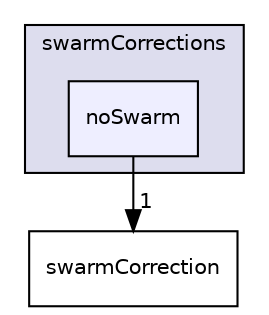 digraph "noSwarm" {
  bgcolor=transparent;
  compound=true
  node [ fontsize="10", fontname="Helvetica"];
  edge [ labelfontsize="10", labelfontname="Helvetica"];
  subgraph clusterdir_5de433207423c3b7d853f2b280c66ad1 {
    graph [ bgcolor="#ddddee", pencolor="black", label="swarmCorrections" fontname="Helvetica", fontsize="10", URL="dir_5de433207423c3b7d853f2b280c66ad1.html"]
  dir_35a7b5c38fb70d4dcddc2f7029b86609 [shape=box, label="noSwarm", style="filled", fillcolor="#eeeeff", pencolor="black", URL="dir_35a7b5c38fb70d4dcddc2f7029b86609.html"];
  }
  dir_a48391efe14ee9201318fbaf129692a8 [shape=box label="swarmCorrection" URL="dir_a48391efe14ee9201318fbaf129692a8.html"];
  dir_35a7b5c38fb70d4dcddc2f7029b86609->dir_a48391efe14ee9201318fbaf129692a8 [headlabel="1", labeldistance=1.5 headhref="dir_000167_000148.html"];
}
